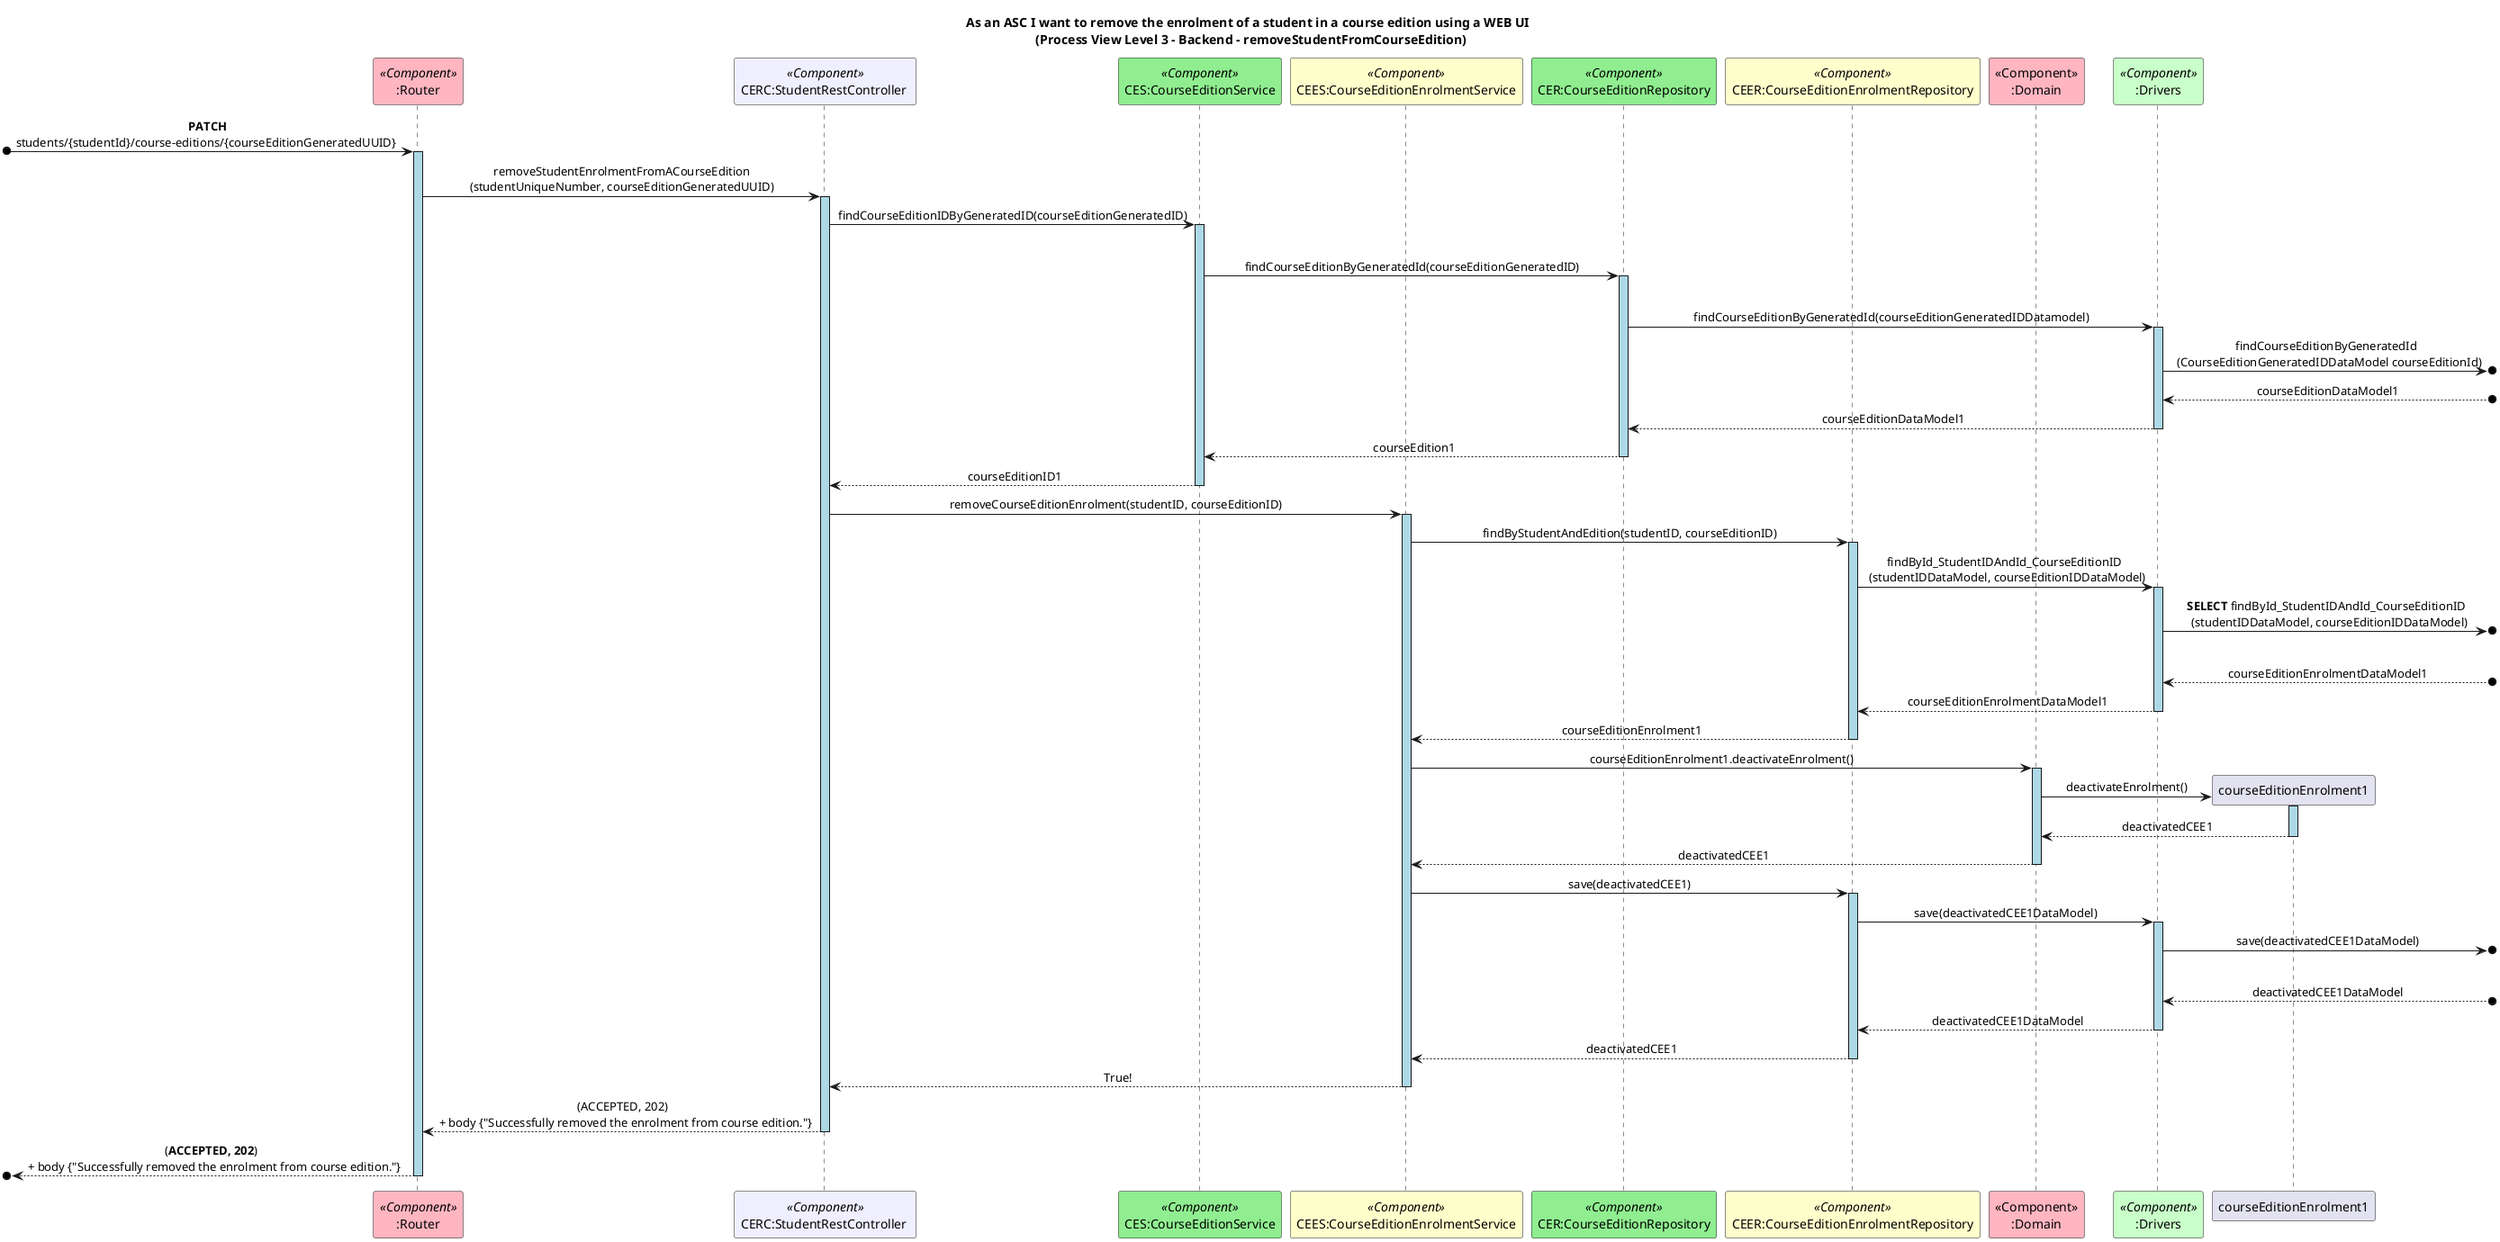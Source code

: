 @startuml

title As an ASC I want to remove the enrolment of a student in a course edition using a WEB UI \n (Process View Level 3 - Backend - removeStudentFromCourseEdition)


skinparam sequenceMessageAlign center
skinparam sequenceLifeLineBackgroundColor lightblue

participant ":Router" as RT <<Component>> #lightpink
participant "CERC:StudentRestController " as C <<Component>> #motivation
participant "CES:CourseEditionService" as CES <<Component>> #lightgreen
participant "CEES:CourseEditionEnrolmentService" as S <<Component>> #business
participant "CER:CourseEditionRepository" as CER <<Component>> #lightgreen
participant "CEER:CourseEditionEnrolmentRepository" as RP <<Component>> #business
participant "<<Component>>\n:Domain" as DOM #lightpink
participant ":Drivers" as D <<Component>> #technology

 [o-> RT ++: **PATCH**  \nstudents/{studentId}/course-editions/{courseEditionGeneratedUUID} \t
 RT -> C ++: removeStudentEnrolmentFromACourseEdition\n(studentUniqueNumber, courseEditionGeneratedUUID)
 C -> CES ++ : findCourseEditionIDByGeneratedID(courseEditionGeneratedID)
 |||
 CES -> CER ++: findCourseEditionByGeneratedId(courseEditionGeneratedID)
 |||
 CER -> D ++ : findCourseEditionByGeneratedId(courseEditionGeneratedIDDatamodel)
 D ->o] : findCourseEditionByGeneratedId \n (CourseEditionGeneratedIDDataModel courseEditionId)
 D <--o] : courseEditionDataModel1
 D --> CER -- : courseEditionDataModel1
 CER --> CES -- : courseEdition1
 CES --> C -- : courseEditionID1

 C -> S ++ : removeCourseEditionEnrolment(studentID, courseEditionID)
 S -> RP ++ : findByStudentAndEdition(studentID, courseEditionID)
 RP -> D ++ : findById_StudentIDAndId_CourseEditionID \n (studentIDDataModel, courseEditionIDDataModel)
 D ->o] : **SELECT** findById_StudentIDAndId_CourseEditionID \n (studentIDDataModel, courseEditionIDDataModel)
 |||
 D <--o] : courseEditionEnrolmentDataModel1
 D --> RP -- : courseEditionEnrolmentDataModel1
 RP --> S -- : courseEditionEnrolment1
 S -> DOM ++ : courseEditionEnrolment1.deactivateEnrolment()
  DOM -> courseEditionEnrolment1** : deactivateEnrolment()
  activate courseEditionEnrolment1
  courseEditionEnrolment1 --> DOM : deactivatedCEE1
  deactivate courseEditionEnrolment1

 S <-- DOM -- : deactivatedCEE1
 S -> RP ++ : save(deactivatedCEE1)
 RP -> D ++ : save(deactivatedCEE1DataModel)
 D ->o] : save(deactivatedCEE1DataModel)
 |||
 D <--o] : deactivatedCEE1DataModel

 D --> RP -- : deactivatedCEE1DataModel
RP --> S -- : deactivatedCEE1
 S --> C -- : True!
 C --> RT --: (ACCEPTED, 202) \n + body {"Successfully removed the enrolment from course edition."}
  [o<-- RT --: (**ACCEPTED, 202**) \n + body {"Successfully removed the enrolment from course edition."}
@enduml